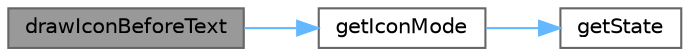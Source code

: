 digraph "drawIconBeforeText"
{
 // LATEX_PDF_SIZE
  bgcolor="transparent";
  edge [fontname=Helvetica,fontsize=10,labelfontname=Helvetica,labelfontsize=10];
  node [fontname=Helvetica,fontsize=10,shape=box,height=0.2,width=0.4];
  rankdir="LR";
  Node1 [id="Node000001",label="drawIconBeforeText",height=0.2,width=0.4,color="gray40", fillcolor="grey60", style="filled", fontcolor="black",tooltip="绘制图标（在文本前）"];
  Node1 -> Node2 [id="edge1_Node000001_Node000002",color="steelblue1",style="solid",tooltip=" "];
  Node2 [id="Node000002",label="getIconMode",height=0.2,width=0.4,color="grey40", fillcolor="white", style="filled",URL="$class_interactive_button_base.html#a05e0a1f6b305e65467dab14f3a680930",tooltip="获取图标模式"];
  Node2 -> Node3 [id="edge2_Node000002_Node000003",color="steelblue1",style="solid",tooltip=" "];
  Node3 [id="Node000003",label="getState",height=0.2,width=0.4,color="grey40", fillcolor="white", style="filled",URL="$class_interactive_button_base.html#a08078bc1b235f535287ad0bcb16d7dad",tooltip="获取按钮状态"];
}
